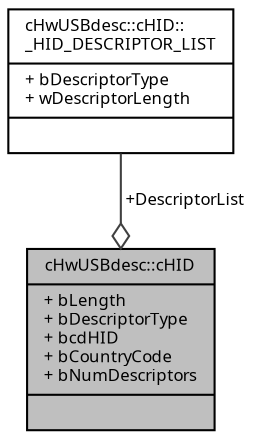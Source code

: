 digraph "cHwUSBdesc::cHID"
{
  edge [fontname="Sans",fontsize="8",labelfontname="Sans",labelfontsize="8"];
  node [fontname="Sans",fontsize="8",shape=record];
  Node1 [label="{cHwUSBdesc::cHID\n|+ bLength\l+ bDescriptorType\l+ bcdHID\l+ bCountryCode\l+ bNumDescriptors\l|}",height=0.2,width=0.4,color="black", fillcolor="grey75", style="filled", fontcolor="black"];
  Node2 -> Node1 [color="grey25",fontsize="8",style="solid",label=" +DescriptorList" ,arrowhead="odiamond",fontname="Sans"];
  Node2 [label="{cHwUSBdesc::cHID::\l_HID_DESCRIPTOR_LIST\n|+ bDescriptorType\l+ wDescriptorLength\l|}",height=0.2,width=0.4,color="black", fillcolor="white", style="filled",URL="$structc_hw_u_s_bdesc_1_1c_h_i_d_1_1___h_i_d___d_e_s_c_r_i_p_t_o_r___l_i_s_t.html"];
}
